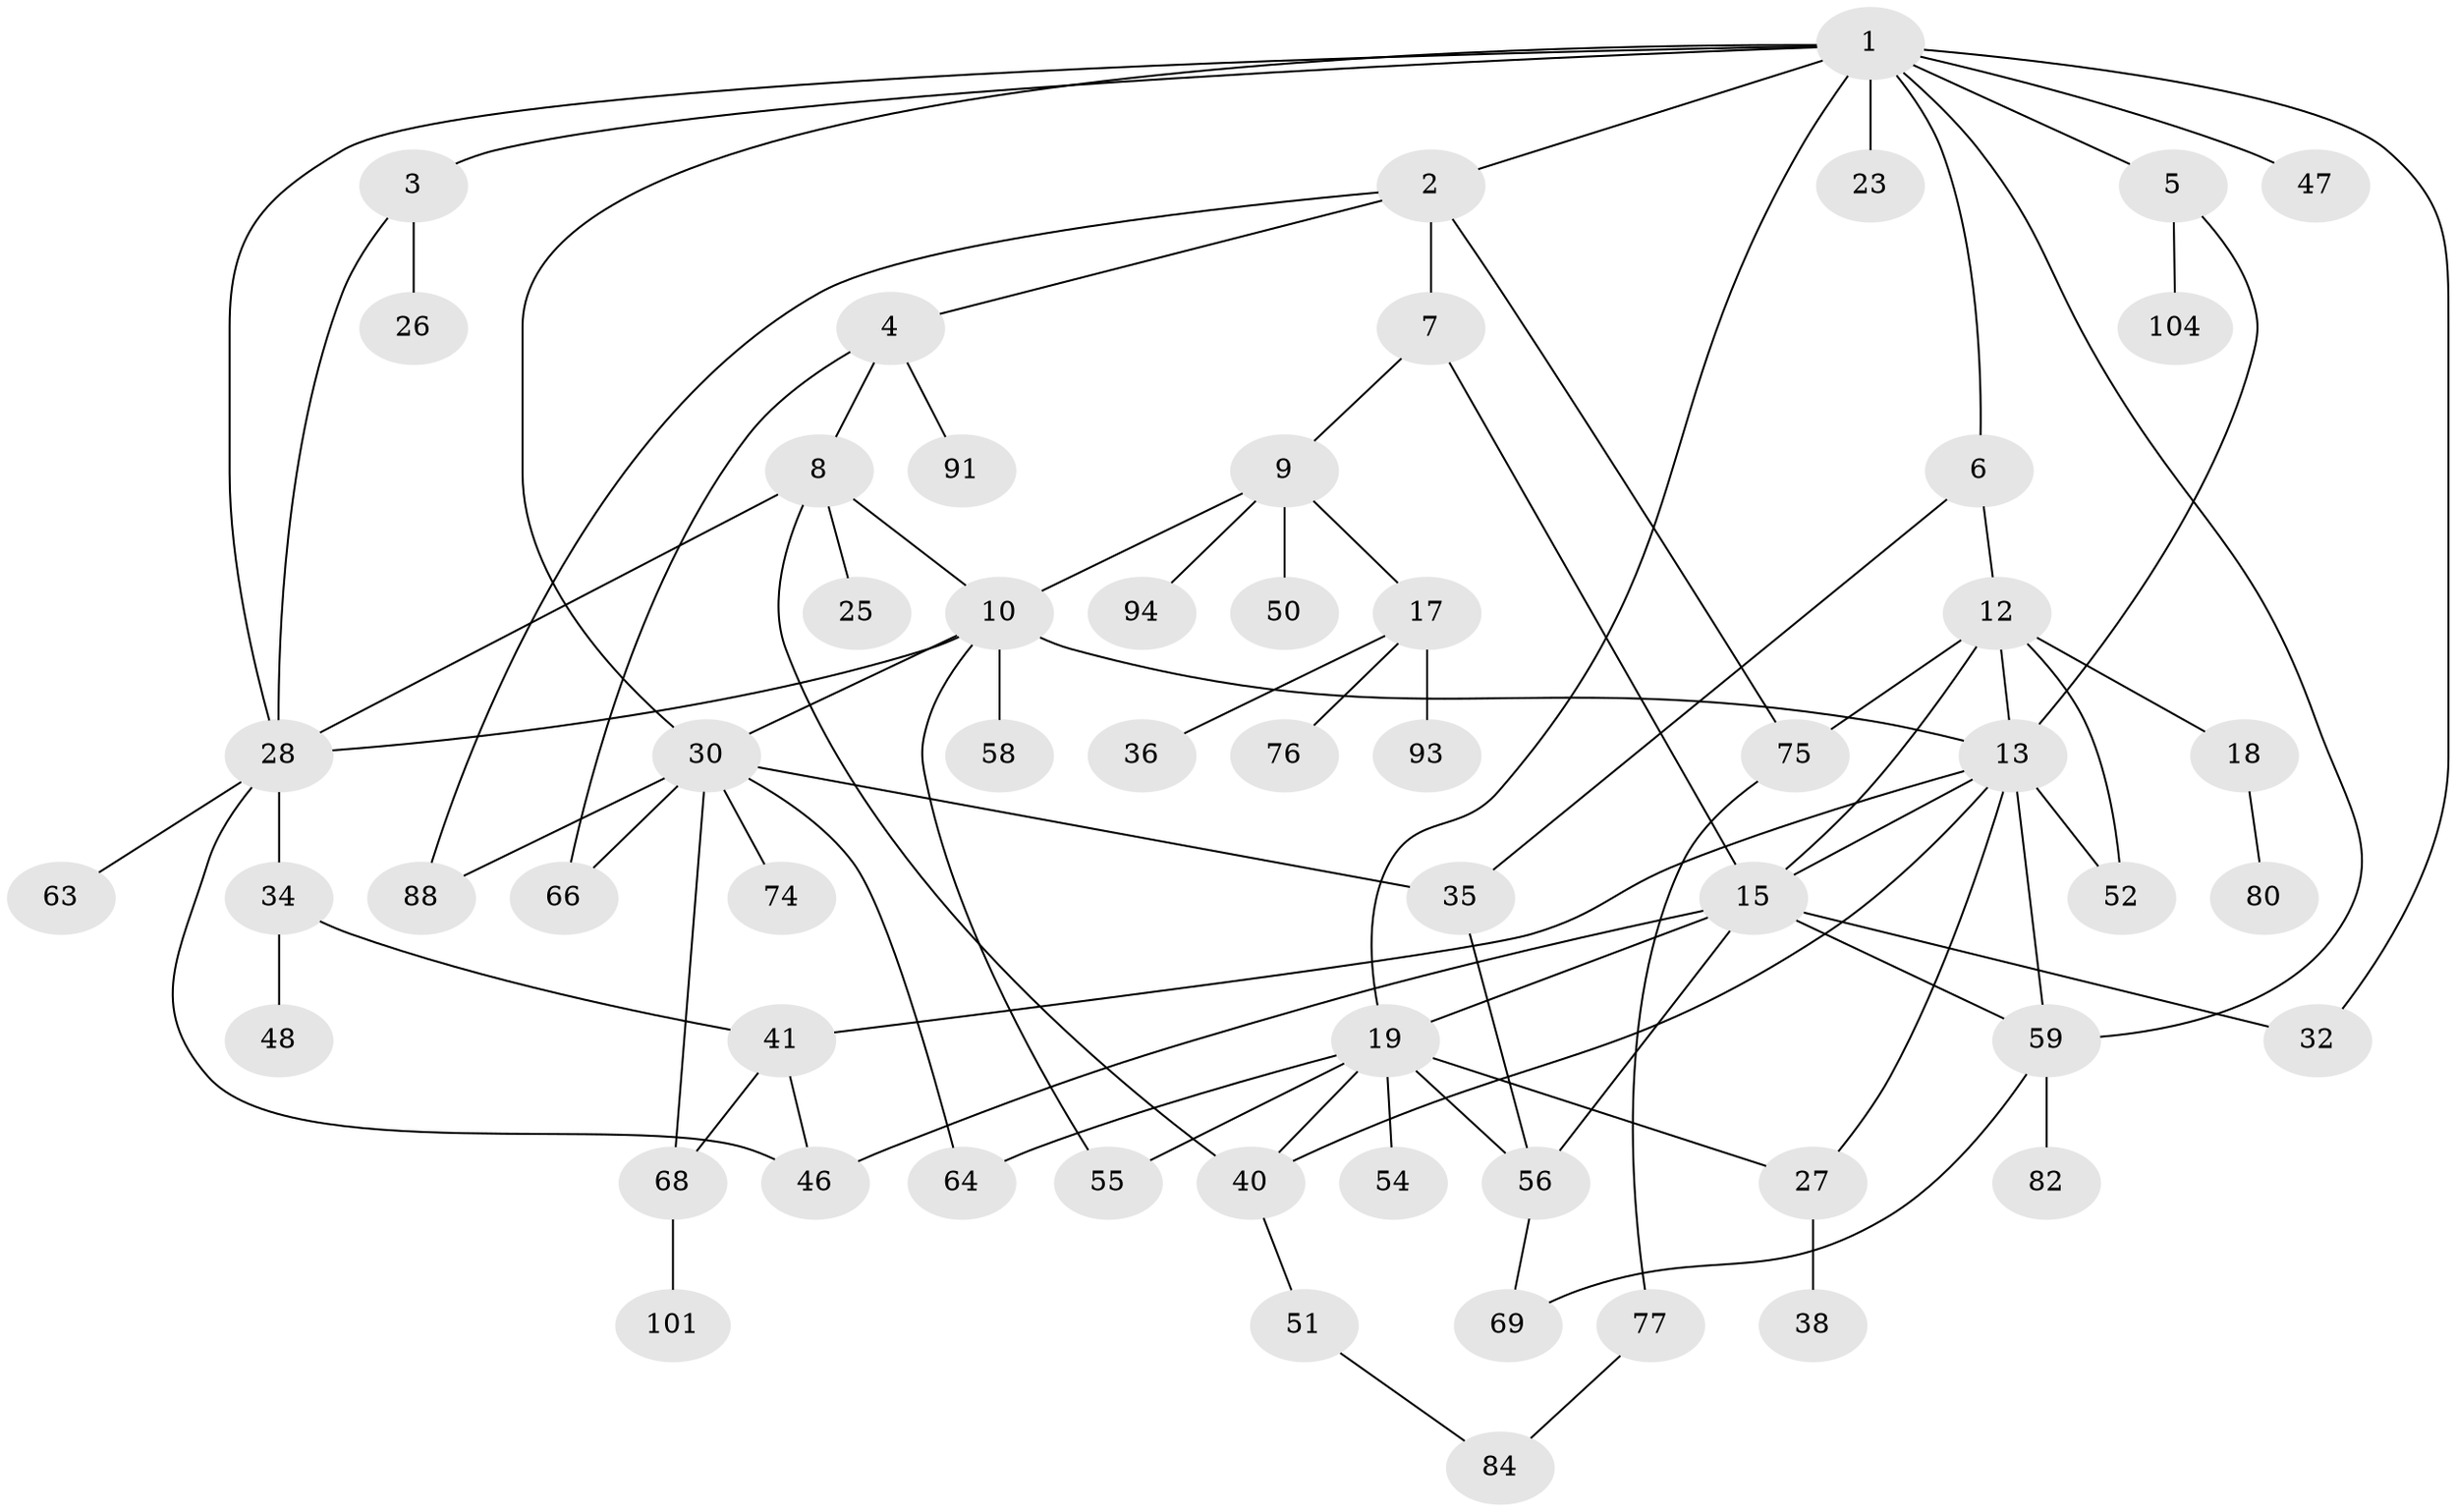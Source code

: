// original degree distribution, {9: 0.008620689655172414, 5: 0.034482758620689655, 3: 0.20689655172413793, 4: 0.13793103448275862, 6: 0.017241379310344827, 7: 0.008620689655172414, 2: 0.3017241379310345, 1: 0.27586206896551724, 8: 0.008620689655172414}
// Generated by graph-tools (version 1.1) at 2025/13/03/09/25 04:13:21]
// undirected, 58 vertices, 88 edges
graph export_dot {
graph [start="1"]
  node [color=gray90,style=filled];
  1 [super="+22"];
  2;
  3 [super="+11"];
  4;
  5;
  6;
  7;
  8 [super="+21"];
  9 [super="+42"];
  10 [super="+14"];
  12 [super="+72+37"];
  13 [super="+45+73+85"];
  15 [super="+20+57+61+31"];
  17;
  18 [super="+49"];
  19 [super="+92+29+60+115"];
  23;
  25;
  26 [super="+62"];
  27;
  28 [super="+33+65"];
  30 [super="+43+70+39+44"];
  32;
  34;
  35 [super="+111"];
  36;
  38 [super="+105"];
  40 [super="+96+71"];
  41 [super="+79"];
  46 [super="+67"];
  47;
  48;
  50;
  51;
  52 [super="+108"];
  54;
  55 [super="+116"];
  56 [super="+86+87"];
  58;
  59 [super="+78"];
  63 [super="+114+110"];
  64;
  66 [super="+102"];
  68 [super="+90"];
  69;
  74;
  75;
  76;
  77 [super="+83"];
  80;
  82;
  84;
  88;
  91 [super="+97"];
  93;
  94;
  101;
  104;
  1 -- 2;
  1 -- 3;
  1 -- 5;
  1 -- 6;
  1 -- 23;
  1 -- 28;
  1 -- 47;
  1 -- 32;
  1 -- 19;
  1 -- 30;
  1 -- 59;
  2 -- 4;
  2 -- 7;
  2 -- 75;
  2 -- 88;
  3 -- 26;
  3 -- 28;
  4 -- 8;
  4 -- 91;
  4 -- 66;
  5 -- 13;
  5 -- 104;
  6 -- 12;
  6 -- 35;
  7 -- 9;
  7 -- 15;
  8 -- 10;
  8 -- 28;
  8 -- 25;
  8 -- 40;
  9 -- 17;
  9 -- 94;
  9 -- 50;
  9 -- 10;
  10 -- 58;
  10 -- 55;
  10 -- 13;
  10 -- 30;
  10 -- 28;
  12 -- 18;
  12 -- 13;
  12 -- 15;
  12 -- 75;
  12 -- 52;
  13 -- 27;
  13 -- 41;
  13 -- 52;
  13 -- 59;
  13 -- 15;
  13 -- 40;
  15 -- 19 [weight=2];
  15 -- 59;
  15 -- 46;
  15 -- 32;
  15 -- 56;
  17 -- 36;
  17 -- 76;
  17 -- 93;
  18 -- 80;
  19 -- 64;
  19 -- 27;
  19 -- 54;
  19 -- 40;
  19 -- 56;
  19 -- 55;
  27 -- 38;
  28 -- 63;
  28 -- 34;
  28 -- 46;
  30 -- 68;
  30 -- 35;
  30 -- 88;
  30 -- 64;
  30 -- 66;
  30 -- 74;
  34 -- 41;
  34 -- 48;
  35 -- 56;
  40 -- 51;
  41 -- 46;
  41 -- 68;
  51 -- 84;
  56 -- 69;
  59 -- 69;
  59 -- 82;
  68 -- 101;
  75 -- 77;
  77 -- 84;
}
